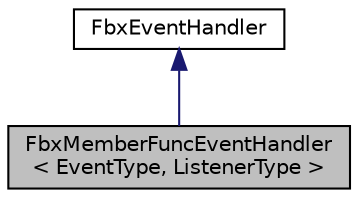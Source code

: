 digraph "FbxMemberFuncEventHandler&lt; EventType, ListenerType &gt;"
{
  edge [fontname="Helvetica",fontsize="10",labelfontname="Helvetica",labelfontsize="10"];
  node [fontname="Helvetica",fontsize="10",shape=record];
  Node0 [label="FbxMemberFuncEventHandler\l\< EventType, ListenerType \>",height=0.2,width=0.4,color="black", fillcolor="grey75", style="filled", fontcolor="black"];
  Node1 -> Node0 [dir="back",color="midnightblue",fontsize="10",style="solid",fontname="Helvetica"];
  Node1 [label="FbxEventHandler",height=0.2,width=0.4,color="black", fillcolor="white", style="filled",URL="$class_fbx_event_handler.html"];
}
